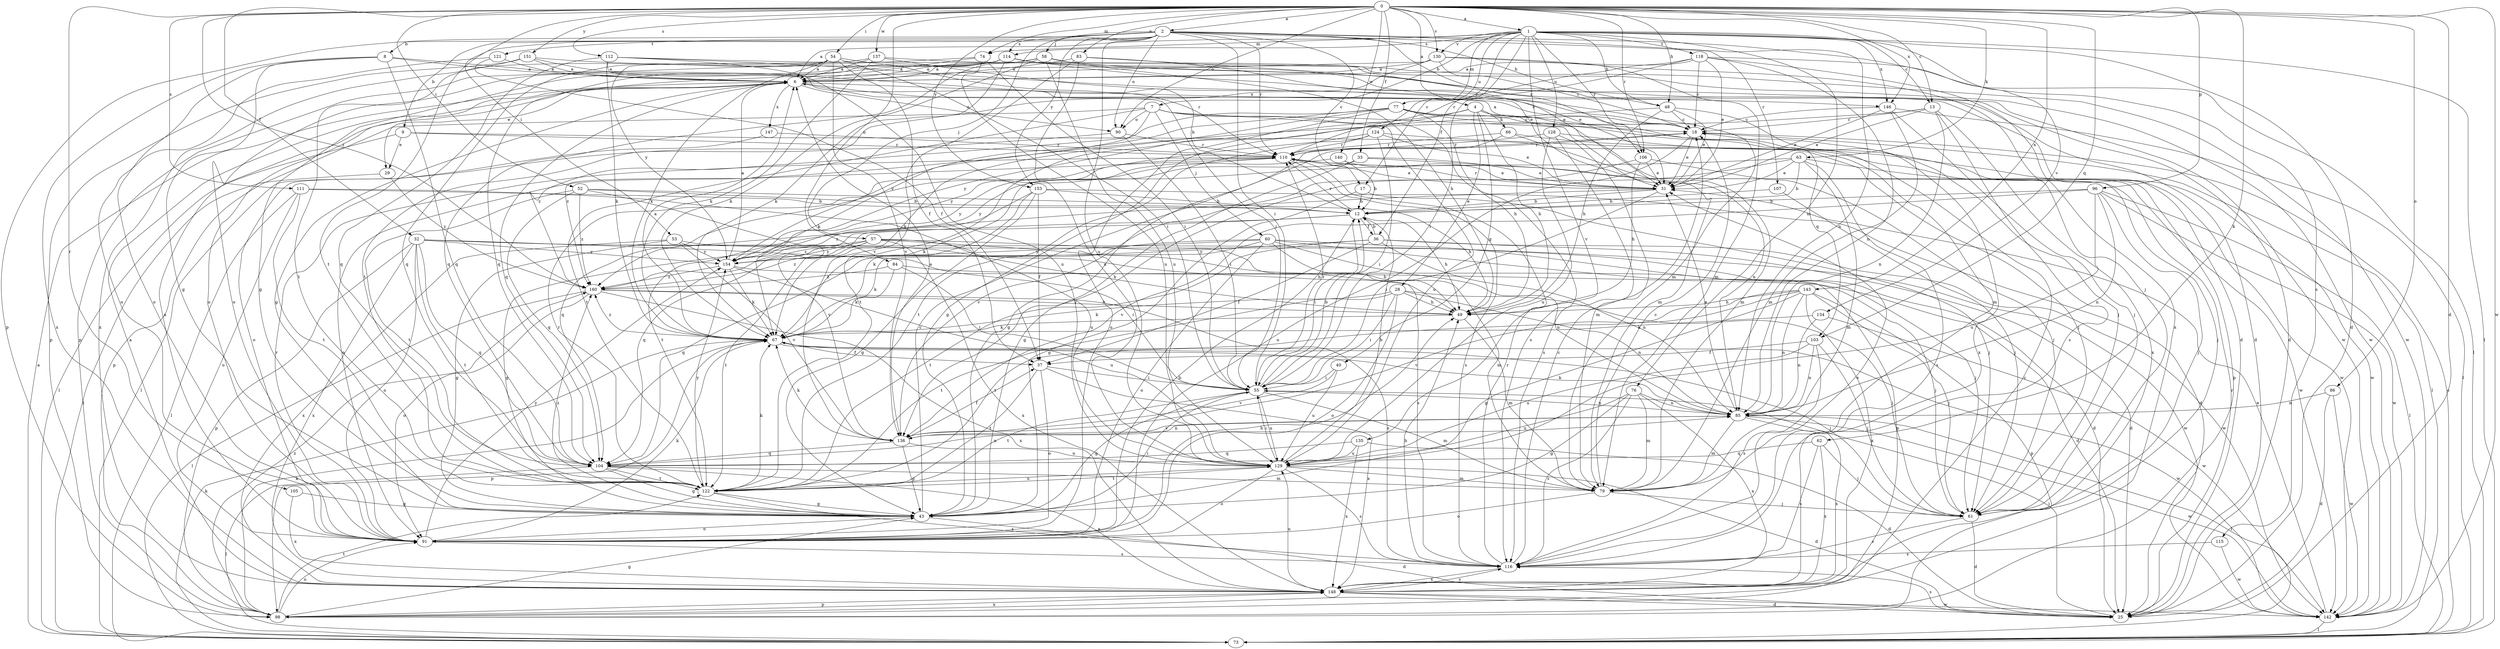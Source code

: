 strict digraph  {
0;
1;
2;
4;
6;
7;
8;
9;
12;
13;
17;
18;
25;
28;
29;
31;
32;
33;
36;
37;
40;
43;
48;
49;
52;
53;
54;
55;
57;
58;
60;
61;
62;
63;
66;
67;
73;
74;
76;
77;
79;
83;
84;
85;
86;
90;
91;
96;
98;
103;
104;
105;
106;
107;
110;
111;
112;
114;
115;
116;
118;
121;
122;
124;
128;
129;
130;
134;
135;
136;
137;
140;
142;
143;
146;
147;
148;
151;
153;
154;
160;
0 -> 1  [label=a];
0 -> 2  [label=a];
0 -> 4  [label=a];
0 -> 13  [label=c];
0 -> 25  [label=d];
0 -> 32  [label=f];
0 -> 33  [label=f];
0 -> 48  [label=h];
0 -> 52  [label=i];
0 -> 53  [label=i];
0 -> 54  [label=i];
0 -> 62  [label=k];
0 -> 63  [label=k];
0 -> 74  [label=m];
0 -> 83  [label=n];
0 -> 84  [label=n];
0 -> 86  [label=o];
0 -> 90  [label=o];
0 -> 96  [label=p];
0 -> 103  [label=q];
0 -> 105  [label=r];
0 -> 106  [label=r];
0 -> 111  [label=s];
0 -> 112  [label=s];
0 -> 130  [label=v];
0 -> 137  [label=w];
0 -> 140  [label=w];
0 -> 142  [label=w];
0 -> 143  [label=x];
0 -> 146  [label=x];
0 -> 151  [label=y];
0 -> 153  [label=y];
0 -> 160  [label=z];
1 -> 6  [label=a];
1 -> 7  [label=b];
1 -> 13  [label=c];
1 -> 17  [label=c];
1 -> 25  [label=d];
1 -> 36  [label=f];
1 -> 48  [label=h];
1 -> 73  [label=l];
1 -> 74  [label=m];
1 -> 76  [label=m];
1 -> 77  [label=m];
1 -> 106  [label=r];
1 -> 114  [label=s];
1 -> 118  [label=t];
1 -> 124  [label=u];
1 -> 128  [label=u];
1 -> 130  [label=v];
1 -> 134  [label=v];
1 -> 135  [label=v];
1 -> 146  [label=x];
2 -> 8  [label=b];
2 -> 9  [label=b];
2 -> 17  [label=c];
2 -> 48  [label=h];
2 -> 55  [label=i];
2 -> 57  [label=j];
2 -> 58  [label=j];
2 -> 85  [label=n];
2 -> 90  [label=o];
2 -> 98  [label=p];
2 -> 106  [label=r];
2 -> 107  [label=r];
2 -> 110  [label=r];
2 -> 114  [label=s];
2 -> 115  [label=s];
2 -> 121  [label=t];
2 -> 122  [label=t];
2 -> 129  [label=u];
2 -> 153  [label=y];
4 -> 28  [label=e];
4 -> 40  [label=g];
4 -> 43  [label=g];
4 -> 49  [label=h];
4 -> 66  [label=k];
4 -> 79  [label=m];
4 -> 103  [label=q];
4 -> 122  [label=t];
6 -> 18  [label=c];
6 -> 29  [label=e];
6 -> 43  [label=g];
6 -> 90  [label=o];
6 -> 104  [label=q];
6 -> 146  [label=x];
6 -> 147  [label=x];
7 -> 60  [label=j];
7 -> 67  [label=k];
7 -> 79  [label=m];
7 -> 90  [label=o];
7 -> 98  [label=p];
7 -> 116  [label=s];
7 -> 122  [label=t];
7 -> 129  [label=u];
8 -> 6  [label=a];
8 -> 43  [label=g];
8 -> 55  [label=i];
8 -> 91  [label=o];
8 -> 104  [label=q];
8 -> 148  [label=x];
9 -> 29  [label=e];
9 -> 61  [label=j];
9 -> 73  [label=l];
9 -> 110  [label=r];
12 -> 36  [label=f];
12 -> 49  [label=h];
12 -> 55  [label=i];
12 -> 104  [label=q];
12 -> 110  [label=r];
12 -> 160  [label=z];
13 -> 18  [label=c];
13 -> 31  [label=e];
13 -> 85  [label=n];
13 -> 116  [label=s];
13 -> 148  [label=x];
13 -> 160  [label=z];
17 -> 12  [label=b];
17 -> 43  [label=g];
17 -> 61  [label=j];
18 -> 6  [label=a];
18 -> 31  [label=e];
18 -> 73  [label=l];
18 -> 91  [label=o];
18 -> 110  [label=r];
25 -> 55  [label=i];
25 -> 110  [label=r];
25 -> 116  [label=s];
28 -> 49  [label=h];
28 -> 55  [label=i];
28 -> 61  [label=j];
28 -> 67  [label=k];
28 -> 85  [label=n];
28 -> 91  [label=o];
28 -> 122  [label=t];
29 -> 73  [label=l];
29 -> 160  [label=z];
31 -> 12  [label=b];
31 -> 55  [label=i];
31 -> 110  [label=r];
31 -> 160  [label=z];
32 -> 49  [label=h];
32 -> 55  [label=i];
32 -> 91  [label=o];
32 -> 98  [label=p];
32 -> 104  [label=q];
32 -> 122  [label=t];
32 -> 142  [label=w];
32 -> 148  [label=x];
32 -> 154  [label=y];
33 -> 31  [label=e];
33 -> 43  [label=g];
33 -> 61  [label=j];
33 -> 67  [label=k];
36 -> 12  [label=b];
36 -> 25  [label=d];
36 -> 37  [label=f];
36 -> 85  [label=n];
36 -> 122  [label=t];
36 -> 142  [label=w];
36 -> 154  [label=y];
37 -> 55  [label=i];
37 -> 91  [label=o];
37 -> 122  [label=t];
37 -> 148  [label=x];
40 -> 55  [label=i];
40 -> 129  [label=u];
40 -> 136  [label=v];
43 -> 18  [label=c];
43 -> 25  [label=d];
43 -> 55  [label=i];
43 -> 91  [label=o];
43 -> 160  [label=z];
48 -> 18  [label=c];
48 -> 31  [label=e];
48 -> 49  [label=h];
48 -> 148  [label=x];
48 -> 154  [label=y];
49 -> 67  [label=k];
49 -> 79  [label=m];
52 -> 12  [label=b];
52 -> 49  [label=h];
52 -> 104  [label=q];
52 -> 122  [label=t];
52 -> 136  [label=v];
52 -> 160  [label=z];
53 -> 25  [label=d];
53 -> 43  [label=g];
53 -> 136  [label=v];
53 -> 148  [label=x];
53 -> 154  [label=y];
54 -> 6  [label=a];
54 -> 12  [label=b];
54 -> 37  [label=f];
54 -> 55  [label=i];
54 -> 67  [label=k];
54 -> 104  [label=q];
54 -> 136  [label=v];
54 -> 154  [label=y];
55 -> 12  [label=b];
55 -> 43  [label=g];
55 -> 79  [label=m];
55 -> 85  [label=n];
55 -> 110  [label=r];
55 -> 122  [label=t];
55 -> 129  [label=u];
57 -> 43  [label=g];
57 -> 49  [label=h];
57 -> 79  [label=m];
57 -> 116  [label=s];
57 -> 122  [label=t];
57 -> 148  [label=x];
57 -> 154  [label=y];
57 -> 160  [label=z];
58 -> 6  [label=a];
58 -> 25  [label=d];
58 -> 49  [label=h];
58 -> 67  [label=k];
58 -> 104  [label=q];
58 -> 129  [label=u];
60 -> 49  [label=h];
60 -> 61  [label=j];
60 -> 67  [label=k];
60 -> 85  [label=n];
60 -> 91  [label=o];
60 -> 98  [label=p];
60 -> 104  [label=q];
60 -> 154  [label=y];
61 -> 25  [label=d];
61 -> 116  [label=s];
62 -> 61  [label=j];
62 -> 104  [label=q];
62 -> 116  [label=s];
62 -> 148  [label=x];
63 -> 12  [label=b];
63 -> 31  [label=e];
63 -> 79  [label=m];
63 -> 116  [label=s];
63 -> 136  [label=v];
63 -> 142  [label=w];
63 -> 154  [label=y];
66 -> 43  [label=g];
66 -> 85  [label=n];
66 -> 110  [label=r];
66 -> 142  [label=w];
67 -> 6  [label=a];
67 -> 37  [label=f];
67 -> 61  [label=j];
67 -> 98  [label=p];
67 -> 142  [label=w];
67 -> 160  [label=z];
73 -> 6  [label=a];
73 -> 18  [label=c];
73 -> 67  [label=k];
74 -> 6  [label=a];
74 -> 55  [label=i];
74 -> 98  [label=p];
74 -> 129  [label=u];
76 -> 43  [label=g];
76 -> 79  [label=m];
76 -> 85  [label=n];
76 -> 116  [label=s];
76 -> 129  [label=u];
76 -> 148  [label=x];
77 -> 18  [label=c];
77 -> 49  [label=h];
77 -> 61  [label=j];
77 -> 67  [label=k];
77 -> 79  [label=m];
77 -> 91  [label=o];
77 -> 154  [label=y];
77 -> 160  [label=z];
79 -> 18  [label=c];
79 -> 61  [label=j];
79 -> 91  [label=o];
83 -> 6  [label=a];
83 -> 25  [label=d];
83 -> 31  [label=e];
83 -> 129  [label=u];
83 -> 136  [label=v];
84 -> 55  [label=i];
84 -> 61  [label=j];
84 -> 67  [label=k];
84 -> 160  [label=z];
85 -> 31  [label=e];
85 -> 67  [label=k];
85 -> 73  [label=l];
85 -> 79  [label=m];
85 -> 136  [label=v];
85 -> 142  [label=w];
85 -> 148  [label=x];
86 -> 25  [label=d];
86 -> 85  [label=n];
86 -> 142  [label=w];
90 -> 55  [label=i];
90 -> 73  [label=l];
90 -> 110  [label=r];
91 -> 6  [label=a];
91 -> 12  [label=b];
91 -> 49  [label=h];
91 -> 67  [label=k];
91 -> 110  [label=r];
91 -> 116  [label=s];
91 -> 154  [label=y];
96 -> 12  [label=b];
96 -> 61  [label=j];
96 -> 73  [label=l];
96 -> 85  [label=n];
96 -> 129  [label=u];
96 -> 136  [label=v];
96 -> 142  [label=w];
98 -> 18  [label=c];
98 -> 43  [label=g];
98 -> 67  [label=k];
98 -> 91  [label=o];
98 -> 122  [label=t];
98 -> 148  [label=x];
98 -> 160  [label=z];
103 -> 37  [label=f];
103 -> 61  [label=j];
103 -> 85  [label=n];
103 -> 116  [label=s];
103 -> 129  [label=u];
104 -> 43  [label=g];
104 -> 73  [label=l];
104 -> 79  [label=m];
104 -> 85  [label=n];
104 -> 122  [label=t];
104 -> 148  [label=x];
105 -> 43  [label=g];
105 -> 148  [label=x];
106 -> 31  [label=e];
106 -> 49  [label=h];
106 -> 61  [label=j];
106 -> 136  [label=v];
107 -> 12  [label=b];
107 -> 61  [label=j];
110 -> 31  [label=e];
110 -> 91  [label=o];
110 -> 116  [label=s];
110 -> 154  [label=y];
111 -> 12  [label=b];
111 -> 73  [label=l];
111 -> 91  [label=o];
111 -> 122  [label=t];
111 -> 129  [label=u];
112 -> 6  [label=a];
112 -> 18  [label=c];
112 -> 67  [label=k];
112 -> 104  [label=q];
112 -> 129  [label=u];
112 -> 142  [label=w];
114 -> 6  [label=a];
114 -> 25  [label=d];
114 -> 31  [label=e];
114 -> 43  [label=g];
114 -> 67  [label=k];
114 -> 91  [label=o];
114 -> 104  [label=q];
114 -> 142  [label=w];
115 -> 116  [label=s];
115 -> 142  [label=w];
116 -> 18  [label=c];
116 -> 31  [label=e];
116 -> 49  [label=h];
116 -> 110  [label=r];
116 -> 148  [label=x];
118 -> 6  [label=a];
118 -> 18  [label=c];
118 -> 31  [label=e];
118 -> 55  [label=i];
118 -> 73  [label=l];
118 -> 85  [label=n];
118 -> 110  [label=r];
118 -> 148  [label=x];
121 -> 6  [label=a];
121 -> 37  [label=f];
121 -> 91  [label=o];
122 -> 43  [label=g];
122 -> 67  [label=k];
122 -> 110  [label=r];
122 -> 116  [label=s];
122 -> 129  [label=u];
122 -> 154  [label=y];
124 -> 31  [label=e];
124 -> 55  [label=i];
124 -> 98  [label=p];
124 -> 110  [label=r];
124 -> 122  [label=t];
124 -> 154  [label=y];
128 -> 79  [label=m];
128 -> 110  [label=r];
128 -> 116  [label=s];
128 -> 129  [label=u];
128 -> 142  [label=w];
129 -> 12  [label=b];
129 -> 25  [label=d];
129 -> 55  [label=i];
129 -> 79  [label=m];
129 -> 91  [label=o];
129 -> 116  [label=s];
129 -> 122  [label=t];
130 -> 6  [label=a];
130 -> 18  [label=c];
130 -> 61  [label=j];
130 -> 79  [label=m];
130 -> 91  [label=o];
130 -> 122  [label=t];
134 -> 67  [label=k];
134 -> 85  [label=n];
134 -> 142  [label=w];
135 -> 25  [label=d];
135 -> 104  [label=q];
135 -> 129  [label=u];
135 -> 148  [label=x];
136 -> 6  [label=a];
136 -> 37  [label=f];
136 -> 43  [label=g];
136 -> 67  [label=k];
136 -> 85  [label=n];
136 -> 104  [label=q];
136 -> 129  [label=u];
137 -> 6  [label=a];
137 -> 31  [label=e];
137 -> 67  [label=k];
137 -> 142  [label=w];
137 -> 148  [label=x];
140 -> 12  [label=b];
140 -> 31  [label=e];
140 -> 104  [label=q];
142 -> 31  [label=e];
142 -> 73  [label=l];
143 -> 43  [label=g];
143 -> 49  [label=h];
143 -> 61  [label=j];
143 -> 85  [label=n];
143 -> 98  [label=p];
143 -> 122  [label=t];
143 -> 136  [label=v];
143 -> 148  [label=x];
146 -> 18  [label=c];
146 -> 31  [label=e];
146 -> 61  [label=j];
146 -> 73  [label=l];
146 -> 79  [label=m];
147 -> 91  [label=o];
147 -> 110  [label=r];
148 -> 6  [label=a];
148 -> 25  [label=d];
148 -> 98  [label=p];
148 -> 116  [label=s];
148 -> 129  [label=u];
148 -> 142  [label=w];
151 -> 6  [label=a];
151 -> 79  [label=m];
151 -> 98  [label=p];
151 -> 110  [label=r];
151 -> 122  [label=t];
153 -> 12  [label=b];
153 -> 25  [label=d];
153 -> 37  [label=f];
153 -> 43  [label=g];
153 -> 67  [label=k];
153 -> 122  [label=t];
154 -> 6  [label=a];
154 -> 25  [label=d];
154 -> 67  [label=k];
154 -> 129  [label=u];
154 -> 160  [label=z];
160 -> 49  [label=h];
160 -> 73  [label=l];
160 -> 91  [label=o];
160 -> 116  [label=s];
160 -> 148  [label=x];
}

